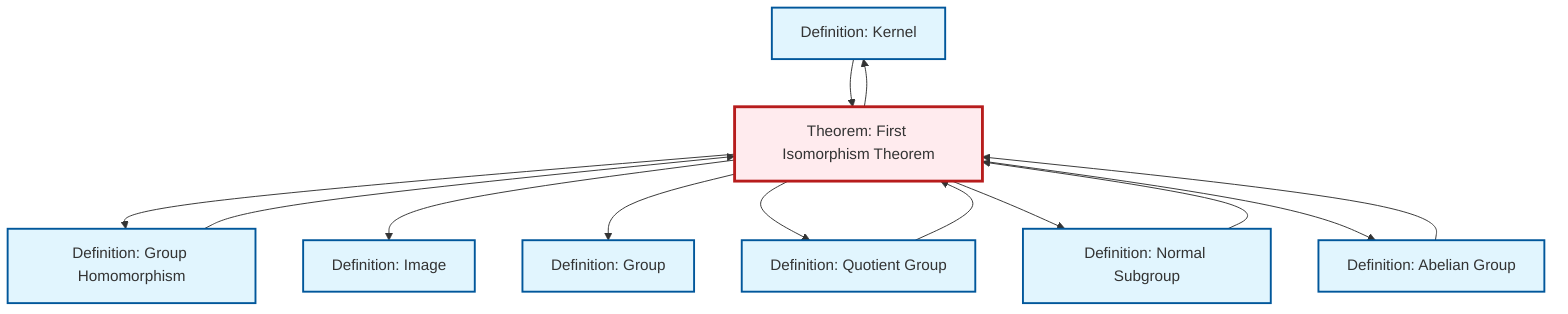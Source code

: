 graph TD
    classDef definition fill:#e1f5fe,stroke:#01579b,stroke-width:2px
    classDef theorem fill:#f3e5f5,stroke:#4a148c,stroke-width:2px
    classDef axiom fill:#fff3e0,stroke:#e65100,stroke-width:2px
    classDef example fill:#e8f5e9,stroke:#1b5e20,stroke-width:2px
    classDef current fill:#ffebee,stroke:#b71c1c,stroke-width:3px
    def-kernel["Definition: Kernel"]:::definition
    thm-first-isomorphism["Theorem: First Isomorphism Theorem"]:::theorem
    def-abelian-group["Definition: Abelian Group"]:::definition
    def-homomorphism["Definition: Group Homomorphism"]:::definition
    def-group["Definition: Group"]:::definition
    def-normal-subgroup["Definition: Normal Subgroup"]:::definition
    def-quotient-group["Definition: Quotient Group"]:::definition
    def-image["Definition: Image"]:::definition
    thm-first-isomorphism --> def-kernel
    def-normal-subgroup --> thm-first-isomorphism
    def-homomorphism --> thm-first-isomorphism
    thm-first-isomorphism --> def-homomorphism
    thm-first-isomorphism --> def-image
    thm-first-isomorphism --> def-group
    def-quotient-group --> thm-first-isomorphism
    thm-first-isomorphism --> def-quotient-group
    def-kernel --> thm-first-isomorphism
    thm-first-isomorphism --> def-normal-subgroup
    thm-first-isomorphism --> def-abelian-group
    def-abelian-group --> thm-first-isomorphism
    class thm-first-isomorphism current
